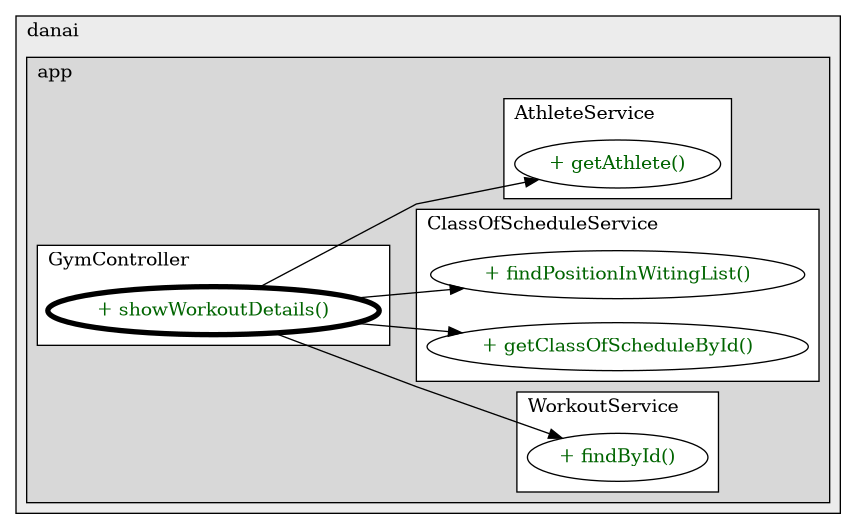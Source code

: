 @startuml

/' diagram meta data start
config=CallConfiguration;
{
  "rootMethod": "dipl.danai.app.controller.GymController#showWorkoutDetails(Long,Long,Long,Model,Authentication)",
  "projectClassification": {
    "searchMode": "OpenProject", // OpenProject, AllProjects
    "includedProjects": "",
    "pathEndKeywords": "*.impl",
    "isClientPath": "",
    "isClientName": "",
    "isTestPath": "",
    "isTestName": "",
    "isMappingPath": "",
    "isMappingName": "",
    "isDataAccessPath": "",
    "isDataAccessName": "",
    "isDataStructurePath": "",
    "isDataStructureName": "",
    "isInterfaceStructuresPath": "",
    "isInterfaceStructuresName": "",
    "isEntryPointPath": "",
    "isEntryPointName": "",
    "treatFinalFieldsAsMandatory": false
  },
  "graphRestriction": {
    "classPackageExcludeFilter": "",
    "classPackageIncludeFilter": "",
    "classNameExcludeFilter": "",
    "classNameIncludeFilter": "",
    "methodNameExcludeFilter": "",
    "methodNameIncludeFilter": "",
    "removeByInheritance": "", // inheritance/annotation based filtering is done in a second step
    "removeByAnnotation": "",
    "removeByClassPackage": "", // cleanup the graph after inheritance/annotation based filtering is done
    "removeByClassName": "",
    "cutMappings": false,
    "cutEnum": true,
    "cutTests": true,
    "cutClient": true,
    "cutDataAccess": true,
    "cutInterfaceStructures": true,
    "cutDataStructures": true,
    "cutGetterAndSetter": true,
    "cutConstructors": true
  },
  "graphTraversal": {
    "forwardDepth": 3,
    "backwardDepth": 3,
    "classPackageExcludeFilter": "",
    "classPackageIncludeFilter": "",
    "classNameExcludeFilter": "",
    "classNameIncludeFilter": "",
    "methodNameExcludeFilter": "",
    "methodNameIncludeFilter": "",
    "hideMappings": false,
    "hideDataStructures": false,
    "hidePrivateMethods": true,
    "hideInterfaceCalls": true, // indirection: implementation -> interface (is hidden) -> implementation
    "onlyShowApplicationEntryPoints": false, // root node is included
    "useMethodCallsForStructureDiagram": "ForwardOnly" // ForwardOnly, BothDirections, No
  },
  "details": {
    "aggregation": "GroupByClass", // ByClass, GroupByClass, None
    "showMethodParametersTypes": false,
    "showMethodParametersNames": false,
    "showMethodReturnType": false,
    "showPackageLevels": 2,
    "showCallOrder": false,
    "edgeMode": "MethodsOnly", // TypesOnly, MethodsOnly, TypesAndMethods, MethodsAndDirectTypeUsage
    "showDetailedClassStructure": false
  },
  "rootClass": "dipl.danai.app.controller.GymController",
  "extensionCallbackMethod": "" // qualified.class.name#methodName - signature: public static String method(String)
}
diagram meta data end '/



digraph g {
    rankdir="LR"
    splines=polyline
    

'nodes 
subgraph cluster_95350649 { 
   	label=danai
	labeljust=l
	fillcolor="#ececec"
	style=filled
   
   subgraph cluster_1386287572 { 
   	label=app
	labeljust=l
	fillcolor="#d8d8d8"
	style=filled
   
   subgraph cluster_1066783008 { 
   	label=WorkoutService
	labeljust=l
	fillcolor=white
	style=filled
   
   WorkoutService823322234XXXfindById2374300[
	label="+ findById()"
	style=filled
	fillcolor=white
	tooltip="WorkoutService

null"
	fontcolor=darkgreen
];
} 

subgraph cluster_1961418807 { 
   	label=ClassOfScheduleService
	labeljust=l
	fillcolor=white
	style=filled
   
   ClassOfScheduleService823322234XXXfindPositionInWitingList1551636910[
	label="+ findPositionInWitingList()"
	style=filled
	fillcolor=white
	tooltip="ClassOfScheduleService

null"
	fontcolor=darkgreen
];

ClassOfScheduleService823322234XXXgetClassOfScheduleById2374300[
	label="+ getClassOfScheduleById()"
	style=filled
	fillcolor=white
	tooltip="ClassOfScheduleService

null"
	fontcolor=darkgreen
];
} 

subgraph cluster_224331244 { 
   	label=GymController
	labeljust=l
	fillcolor=white
	style=filled
   
   GymController967126229XXXshowWorkoutDetails578725659[
	label="+ showWorkoutDetails()"
	style=filled
	fillcolor=white
	tooltip="GymController

null"
	penwidth=4
	fontcolor=darkgreen
];
} 

subgraph cluster_311016830 { 
   	label=AthleteService
	labeljust=l
	fillcolor=white
	style=filled
   
   AthleteService823322234XXXgetAthlete1808118735[
	label="+ getAthlete()"
	style=filled
	fillcolor=white
	tooltip="AthleteService

null"
	fontcolor=darkgreen
];
} 
} 
} 

'edges    
GymController967126229XXXshowWorkoutDetails578725659 -> AthleteService823322234XXXgetAthlete1808118735;
GymController967126229XXXshowWorkoutDetails578725659 -> ClassOfScheduleService823322234XXXfindPositionInWitingList1551636910;
GymController967126229XXXshowWorkoutDetails578725659 -> ClassOfScheduleService823322234XXXgetClassOfScheduleById2374300;
GymController967126229XXXshowWorkoutDetails578725659 -> WorkoutService823322234XXXfindById2374300;
    
}
@enduml